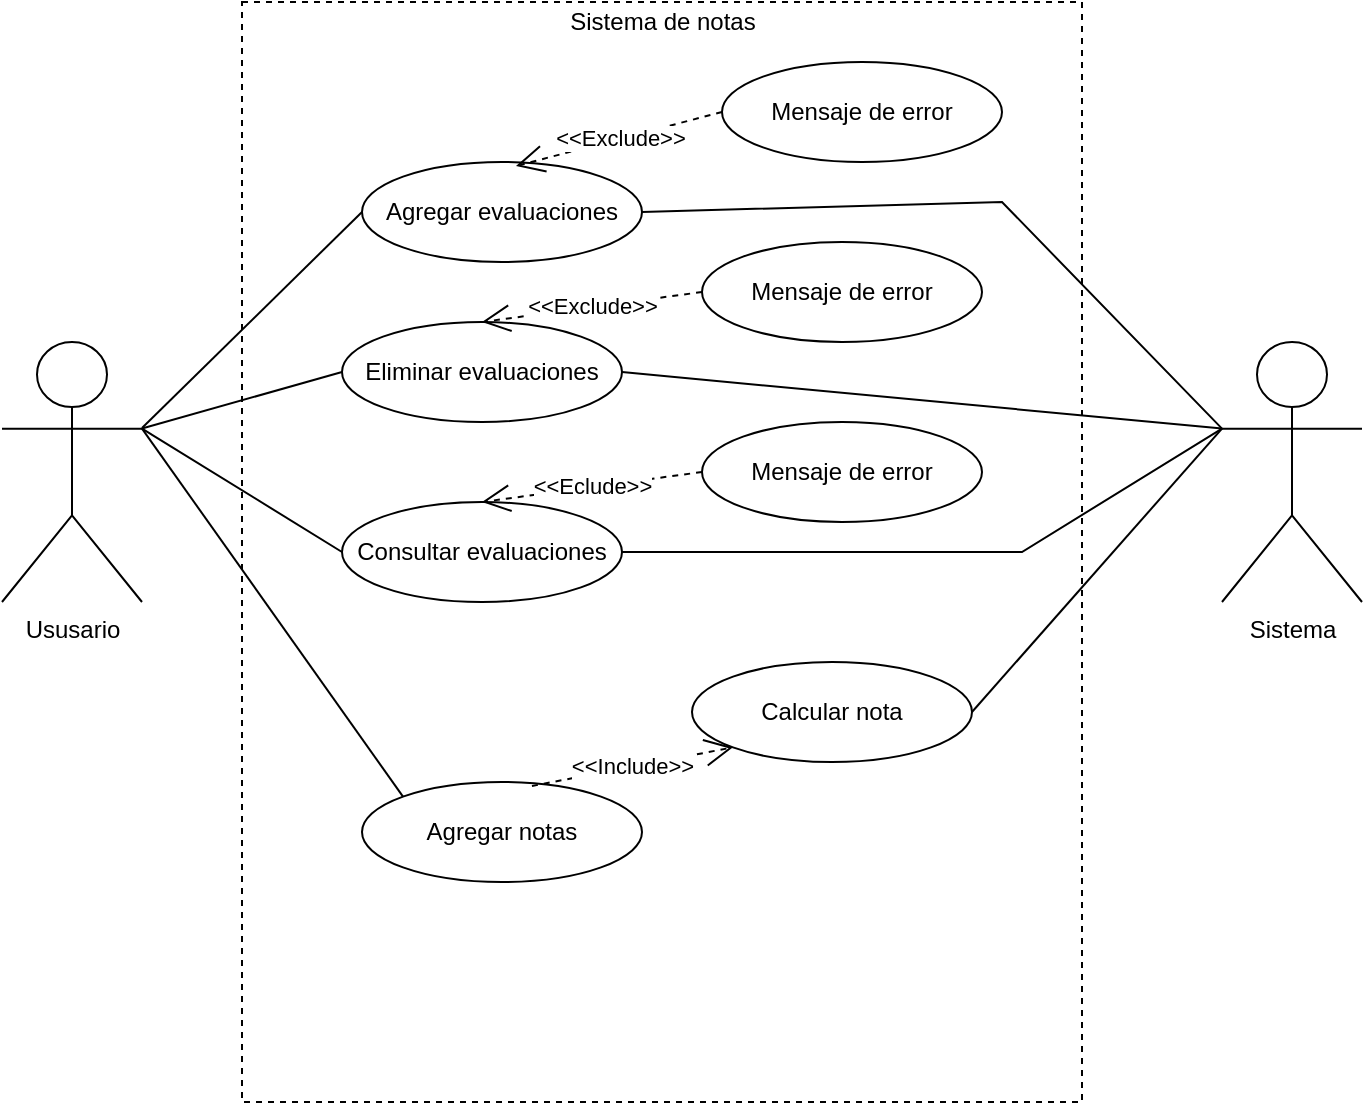<mxfile version="13.0.1" type="device"><diagram id="EM1m-LYacLJ-IOeiEXEw" name="Page-1"><mxGraphModel dx="1102" dy="566" grid="1" gridSize="10" guides="1" tooltips="1" connect="1" arrows="1" fold="1" page="1" pageScale="1" pageWidth="827" pageHeight="1169" math="0" shadow="0"><root><mxCell id="0"/><mxCell id="1" parent="0"/><mxCell id="Ov7uX3RUzCn9QKKiTUYm-2" value="" style="html=1;dashed=1;" vertex="1" parent="1"><mxGeometry x="240" y="80" width="420" height="550" as="geometry"/></mxCell><mxCell id="Ov7uX3RUzCn9QKKiTUYm-47" style="edgeStyle=none;rounded=0;orthogonalLoop=1;jettySize=auto;html=1;exitX=0;exitY=0.333;exitDx=0;exitDy=0;exitPerimeter=0;entryX=1;entryY=0.5;entryDx=0;entryDy=0;endArrow=none;endFill=0;" edge="1" parent="1" source="Ov7uX3RUzCn9QKKiTUYm-1" target="Ov7uX3RUzCn9QKKiTUYm-18"><mxGeometry relative="1" as="geometry"><Array as="points"><mxPoint x="620" y="180"/></Array></mxGeometry></mxCell><mxCell id="Ov7uX3RUzCn9QKKiTUYm-48" style="edgeStyle=none;rounded=0;orthogonalLoop=1;jettySize=auto;html=1;exitX=0;exitY=0.333;exitDx=0;exitDy=0;exitPerimeter=0;entryX=1;entryY=0.5;entryDx=0;entryDy=0;endArrow=none;endFill=0;" edge="1" parent="1" source="Ov7uX3RUzCn9QKKiTUYm-1" target="Ov7uX3RUzCn9QKKiTUYm-21"><mxGeometry relative="1" as="geometry"/></mxCell><mxCell id="Ov7uX3RUzCn9QKKiTUYm-49" style="edgeStyle=none;rounded=0;orthogonalLoop=1;jettySize=auto;html=1;exitX=0;exitY=0.333;exitDx=0;exitDy=0;exitPerimeter=0;entryX=1;entryY=0.5;entryDx=0;entryDy=0;endArrow=none;endFill=0;" edge="1" parent="1" source="Ov7uX3RUzCn9QKKiTUYm-1" target="Ov7uX3RUzCn9QKKiTUYm-19"><mxGeometry relative="1" as="geometry"><Array as="points"><mxPoint x="630" y="355"/></Array></mxGeometry></mxCell><mxCell id="Ov7uX3RUzCn9QKKiTUYm-50" style="edgeStyle=none;rounded=0;orthogonalLoop=1;jettySize=auto;html=1;exitX=0;exitY=0.333;exitDx=0;exitDy=0;exitPerimeter=0;entryX=1;entryY=0.5;entryDx=0;entryDy=0;endArrow=none;endFill=0;" edge="1" parent="1" source="Ov7uX3RUzCn9QKKiTUYm-1" target="Ov7uX3RUzCn9QKKiTUYm-23"><mxGeometry relative="1" as="geometry"/></mxCell><mxCell id="Ov7uX3RUzCn9QKKiTUYm-1" value="Sistema" style="shape=umlActor;verticalLabelPosition=bottom;labelBackgroundColor=#ffffff;verticalAlign=top;html=1;" vertex="1" parent="1"><mxGeometry x="730" y="250" width="70" height="130" as="geometry"/></mxCell><mxCell id="Ov7uX3RUzCn9QKKiTUYm-24" style="rounded=0;orthogonalLoop=1;jettySize=auto;html=1;entryX=0;entryY=0.5;entryDx=0;entryDy=0;endArrow=none;endFill=0;" edge="1" parent="1" target="Ov7uX3RUzCn9QKKiTUYm-18"><mxGeometry relative="1" as="geometry"><mxPoint x="190" y="293" as="sourcePoint"/></mxGeometry></mxCell><mxCell id="Ov7uX3RUzCn9QKKiTUYm-25" style="edgeStyle=none;rounded=0;orthogonalLoop=1;jettySize=auto;html=1;exitX=1;exitY=0.333;exitDx=0;exitDy=0;exitPerimeter=0;entryX=0;entryY=0.5;entryDx=0;entryDy=0;endArrow=none;endFill=0;" edge="1" parent="1" source="Ov7uX3RUzCn9QKKiTUYm-3" target="Ov7uX3RUzCn9QKKiTUYm-21"><mxGeometry relative="1" as="geometry"/></mxCell><mxCell id="Ov7uX3RUzCn9QKKiTUYm-26" style="edgeStyle=none;rounded=0;orthogonalLoop=1;jettySize=auto;html=1;exitX=1;exitY=0.333;exitDx=0;exitDy=0;exitPerimeter=0;entryX=0;entryY=0.5;entryDx=0;entryDy=0;endArrow=none;endFill=0;" edge="1" parent="1" source="Ov7uX3RUzCn9QKKiTUYm-3" target="Ov7uX3RUzCn9QKKiTUYm-19"><mxGeometry relative="1" as="geometry"/></mxCell><mxCell id="Ov7uX3RUzCn9QKKiTUYm-27" style="edgeStyle=none;rounded=0;orthogonalLoop=1;jettySize=auto;html=1;exitX=1;exitY=0.333;exitDx=0;exitDy=0;exitPerimeter=0;endArrow=none;endFill=0;entryX=0;entryY=0;entryDx=0;entryDy=0;" edge="1" parent="1" source="Ov7uX3RUzCn9QKKiTUYm-3" target="Ov7uX3RUzCn9QKKiTUYm-22"><mxGeometry relative="1" as="geometry"/></mxCell><mxCell id="Ov7uX3RUzCn9QKKiTUYm-3" value="Ususario&lt;br&gt;" style="shape=umlActor;verticalLabelPosition=bottom;labelBackgroundColor=#ffffff;verticalAlign=top;html=1;" vertex="1" parent="1"><mxGeometry x="120" y="250" width="70" height="130" as="geometry"/></mxCell><mxCell id="Ov7uX3RUzCn9QKKiTUYm-4" value="Sistema de notas" style="text;html=1;align=center;verticalAlign=middle;resizable=0;points=[];autosize=1;" vertex="1" parent="1"><mxGeometry x="395" y="80" width="110" height="20" as="geometry"/></mxCell><mxCell id="Ov7uX3RUzCn9QKKiTUYm-18" value="Agregar evaluaciones" style="ellipse;whiteSpace=wrap;html=1;" vertex="1" parent="1"><mxGeometry x="300" y="160" width="140" height="50" as="geometry"/></mxCell><mxCell id="Ov7uX3RUzCn9QKKiTUYm-19" value="Consultar evaluaciones" style="ellipse;whiteSpace=wrap;html=1;" vertex="1" parent="1"><mxGeometry x="290" y="330" width="140" height="50" as="geometry"/></mxCell><mxCell id="Ov7uX3RUzCn9QKKiTUYm-21" value="Eliminar evaluaciones" style="ellipse;whiteSpace=wrap;html=1;" vertex="1" parent="1"><mxGeometry x="290" y="240" width="140" height="50" as="geometry"/></mxCell><mxCell id="Ov7uX3RUzCn9QKKiTUYm-22" value="Agregar notas" style="ellipse;whiteSpace=wrap;html=1;" vertex="1" parent="1"><mxGeometry x="300" y="470" width="140" height="50" as="geometry"/></mxCell><mxCell id="Ov7uX3RUzCn9QKKiTUYm-23" value="Calcular nota" style="ellipse;whiteSpace=wrap;html=1;strokeColor=#000000;" vertex="1" parent="1"><mxGeometry x="465" y="410" width="140" height="50" as="geometry"/></mxCell><mxCell id="Ov7uX3RUzCn9QKKiTUYm-37" value="&amp;lt;&amp;lt;Include&amp;gt;&amp;gt;" style="endArrow=open;endSize=12;dashed=1;html=1;exitX=0.607;exitY=0.04;exitDx=0;exitDy=0;exitPerimeter=0;entryX=0;entryY=1;entryDx=0;entryDy=0;" edge="1" parent="1" source="Ov7uX3RUzCn9QKKiTUYm-22" target="Ov7uX3RUzCn9QKKiTUYm-23"><mxGeometry width="160" relative="1" as="geometry"><mxPoint x="380" y="450" as="sourcePoint"/><mxPoint x="540" y="450" as="targetPoint"/></mxGeometry></mxCell><mxCell id="Ov7uX3RUzCn9QKKiTUYm-38" value="Mensaje de error" style="ellipse;whiteSpace=wrap;html=1;" vertex="1" parent="1"><mxGeometry x="470" y="290" width="140" height="50" as="geometry"/></mxCell><mxCell id="Ov7uX3RUzCn9QKKiTUYm-40" value="&amp;lt;&amp;lt;Eclude&amp;gt;&amp;gt;" style="endArrow=open;endSize=12;dashed=1;html=1;exitX=0;exitY=0.5;exitDx=0;exitDy=0;entryX=0.5;entryY=0;entryDx=0;entryDy=0;" edge="1" parent="1" source="Ov7uX3RUzCn9QKKiTUYm-38" target="Ov7uX3RUzCn9QKKiTUYm-19"><mxGeometry width="160" relative="1" as="geometry"><mxPoint x="650" y="180" as="sourcePoint"/><mxPoint x="810" y="180" as="targetPoint"/></mxGeometry></mxCell><mxCell id="Ov7uX3RUzCn9QKKiTUYm-41" value="Mensaje de error" style="ellipse;whiteSpace=wrap;html=1;" vertex="1" parent="1"><mxGeometry x="470" y="200" width="140" height="50" as="geometry"/></mxCell><mxCell id="Ov7uX3RUzCn9QKKiTUYm-42" value="&amp;lt;&amp;lt;Exclude&amp;gt;&amp;gt;" style="endArrow=open;endSize=12;dashed=1;html=1;exitX=0;exitY=0.5;exitDx=0;exitDy=0;entryX=0.5;entryY=0;entryDx=0;entryDy=0;" edge="1" parent="1" source="Ov7uX3RUzCn9QKKiTUYm-41" target="Ov7uX3RUzCn9QKKiTUYm-21"><mxGeometry width="160" relative="1" as="geometry"><mxPoint x="610" y="150" as="sourcePoint"/><mxPoint x="770" y="150" as="targetPoint"/></mxGeometry></mxCell><mxCell id="Ov7uX3RUzCn9QKKiTUYm-44" value="Mensaje de error" style="ellipse;whiteSpace=wrap;html=1;" vertex="1" parent="1"><mxGeometry x="480" y="110" width="140" height="50" as="geometry"/></mxCell><mxCell id="Ov7uX3RUzCn9QKKiTUYm-46" value="&amp;lt;&amp;lt;Exclude&amp;gt;&amp;gt;" style="endArrow=open;endSize=12;dashed=1;html=1;exitX=0;exitY=0.5;exitDx=0;exitDy=0;entryX=0.55;entryY=0.04;entryDx=0;entryDy=0;entryPerimeter=0;" edge="1" parent="1" source="Ov7uX3RUzCn9QKKiTUYm-44" target="Ov7uX3RUzCn9QKKiTUYm-18"><mxGeometry width="160" relative="1" as="geometry"><mxPoint x="700" y="100" as="sourcePoint"/><mxPoint x="860" y="100" as="targetPoint"/></mxGeometry></mxCell></root></mxGraphModel></diagram></mxfile>